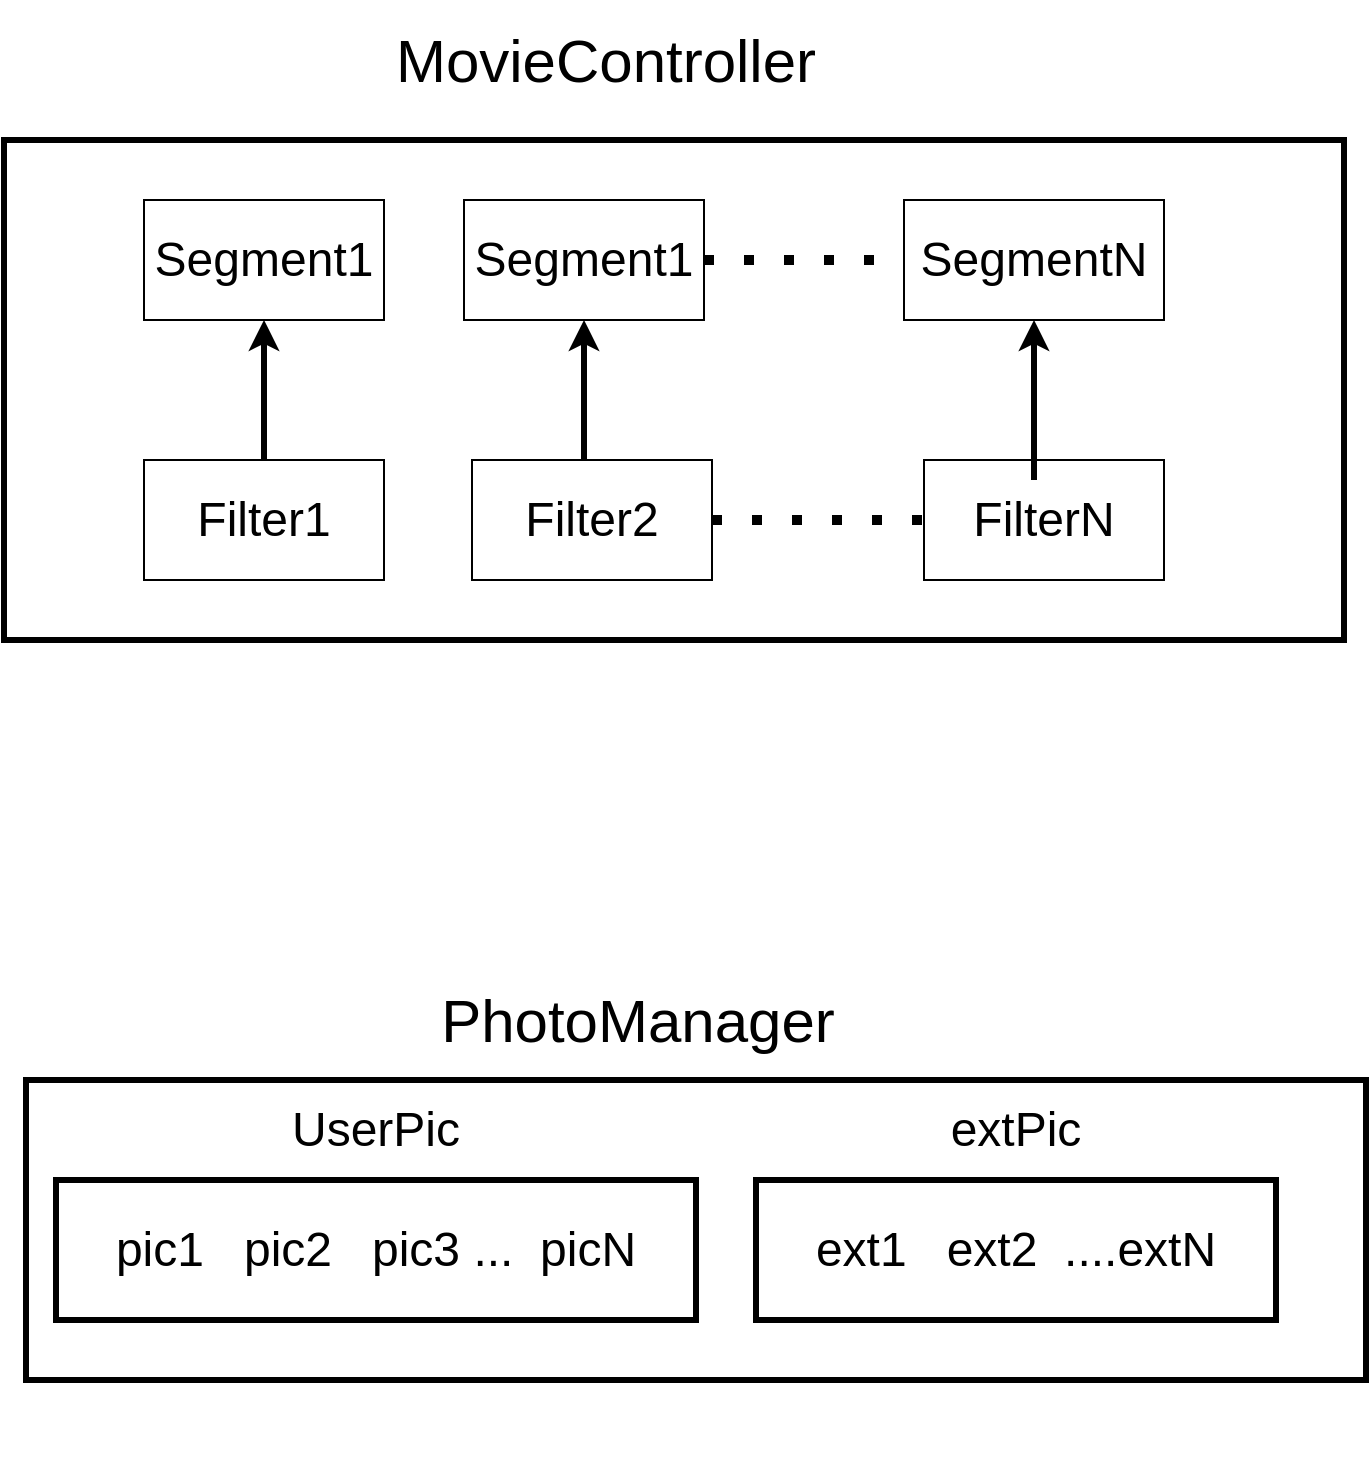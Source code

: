 <mxfile version="14.9.4" type="github">
  <diagram id="AVngD0tcw0efGsFr7O5R" name="Page-1">
    <mxGraphModel dx="1422" dy="702" grid="1" gridSize="10" guides="1" tooltips="1" connect="1" arrows="1" fold="1" page="1" pageScale="1" pageWidth="827" pageHeight="1169" math="0" shadow="0">
      <root>
        <mxCell id="0" />
        <mxCell id="1" parent="0" />
        <mxCell id="FLVjzXz2_E-ynMVPb_XI-14" value="" style="group" vertex="1" connectable="0" parent="1">
          <mxGeometry x="90" y="620" width="670" height="260" as="geometry" />
        </mxCell>
        <mxCell id="FLVjzXz2_E-ynMVPb_XI-11" value="" style="group" vertex="1" connectable="0" parent="FLVjzXz2_E-ynMVPb_XI-14">
          <mxGeometry y="70" width="670" height="190" as="geometry" />
        </mxCell>
        <mxCell id="Na_N96Jh_YFap5u9xBzC-9" value="" style="rounded=0;whiteSpace=wrap;html=1;strokeWidth=3;" parent="FLVjzXz2_E-ynMVPb_XI-11" vertex="1">
          <mxGeometry width="670" height="150" as="geometry" />
        </mxCell>
        <mxCell id="FLVjzXz2_E-ynMVPb_XI-6" value="" style="group" vertex="1" connectable="0" parent="FLVjzXz2_E-ynMVPb_XI-11">
          <mxGeometry x="15" y="10" width="640" height="180" as="geometry" />
        </mxCell>
        <mxCell id="Na_N96Jh_YFap5u9xBzC-3" value="&lt;font style=&quot;font-size: 24px&quot;&gt;pic1&amp;nbsp; &amp;nbsp;pic2&amp;nbsp; &amp;nbsp;pic3 ...&amp;nbsp; picN&lt;/font&gt;" style="rounded=0;whiteSpace=wrap;html=1;strokeWidth=3;" parent="FLVjzXz2_E-ynMVPb_XI-6" vertex="1">
          <mxGeometry y="40" width="320" height="70" as="geometry" />
        </mxCell>
        <mxCell id="Na_N96Jh_YFap5u9xBzC-4" value="&lt;span style=&quot;font-size: 24px&quot;&gt;UserPic&lt;/span&gt;" style="text;html=1;strokeColor=none;fillColor=none;align=center;verticalAlign=middle;whiteSpace=wrap;rounded=0;" parent="FLVjzXz2_E-ynMVPb_XI-6" vertex="1">
          <mxGeometry x="105" width="110" height="30" as="geometry" />
        </mxCell>
        <mxCell id="FLVjzXz2_E-ynMVPb_XI-8" value="" style="group" vertex="1" connectable="0" parent="FLVjzXz2_E-ynMVPb_XI-6">
          <mxGeometry x="350" y="5" width="260" height="105" as="geometry" />
        </mxCell>
        <mxCell id="FLVjzXz2_E-ynMVPb_XI-9" value="&lt;font style=&quot;font-size: 24px&quot;&gt;ext1&amp;nbsp; &amp;nbsp;ext2&amp;nbsp; ....extN&lt;/font&gt;" style="rounded=0;whiteSpace=wrap;html=1;strokeWidth=3;" vertex="1" parent="FLVjzXz2_E-ynMVPb_XI-8">
          <mxGeometry y="35" width="260" height="70" as="geometry" />
        </mxCell>
        <mxCell id="FLVjzXz2_E-ynMVPb_XI-10" value="&lt;span style=&quot;font-size: 24px&quot;&gt;extPic&lt;/span&gt;" style="text;html=1;strokeColor=none;fillColor=none;align=center;verticalAlign=middle;whiteSpace=wrap;rounded=0;" vertex="1" parent="FLVjzXz2_E-ynMVPb_XI-8">
          <mxGeometry x="70" width="120" height="20" as="geometry" />
        </mxCell>
        <mxCell id="FLVjzXz2_E-ynMVPb_XI-13" value="PhotoManager" style="text;html=1;strokeColor=none;fillColor=none;align=center;verticalAlign=middle;whiteSpace=wrap;rounded=0;fontSize=30;" vertex="1" parent="FLVjzXz2_E-ynMVPb_XI-14">
          <mxGeometry x="181" width="250" height="80" as="geometry" />
        </mxCell>
        <mxCell id="FLVjzXz2_E-ynMVPb_XI-96" value="" style="group" vertex="1" connectable="0" parent="1">
          <mxGeometry x="79" y="150" width="670" height="320" as="geometry" />
        </mxCell>
        <mxCell id="FLVjzXz2_E-ynMVPb_XI-77" value="" style="group;container=1;" vertex="1" connectable="0" parent="FLVjzXz2_E-ynMVPb_XI-96">
          <mxGeometry y="70" width="670" height="250" as="geometry" />
        </mxCell>
        <mxCell id="FLVjzXz2_E-ynMVPb_XI-47" value="" style="rounded=0;whiteSpace=wrap;html=1;strokeWidth=3;" vertex="1" parent="FLVjzXz2_E-ynMVPb_XI-77">
          <mxGeometry width="670" height="250" as="geometry" />
        </mxCell>
        <mxCell id="FLVjzXz2_E-ynMVPb_XI-63" value="" style="group" vertex="1" connectable="0" parent="FLVjzXz2_E-ynMVPb_XI-77">
          <mxGeometry x="70" y="30" width="510" height="190" as="geometry" />
        </mxCell>
        <mxCell id="FLVjzXz2_E-ynMVPb_XI-64" value="" style="group" vertex="1" connectable="0" parent="FLVjzXz2_E-ynMVPb_XI-63">
          <mxGeometry width="510" height="190" as="geometry" />
        </mxCell>
        <mxCell id="FLVjzXz2_E-ynMVPb_XI-65" value="" style="group" vertex="1" connectable="0" parent="FLVjzXz2_E-ynMVPb_XI-64">
          <mxGeometry width="510" height="60" as="geometry" />
        </mxCell>
        <mxCell id="FLVjzXz2_E-ynMVPb_XI-66" value="&lt;font style=&quot;font-size: 24px&quot;&gt;Segment1&lt;/font&gt;" style="rounded=0;whiteSpace=wrap;html=1;" vertex="1" parent="FLVjzXz2_E-ynMVPb_XI-65">
          <mxGeometry width="120" height="60" as="geometry" />
        </mxCell>
        <mxCell id="FLVjzXz2_E-ynMVPb_XI-67" value="&lt;font style=&quot;font-size: 24px&quot;&gt;Segment1&lt;/font&gt;" style="rounded=0;whiteSpace=wrap;html=1;" vertex="1" parent="FLVjzXz2_E-ynMVPb_XI-65">
          <mxGeometry x="160" width="120" height="60" as="geometry" />
        </mxCell>
        <mxCell id="FLVjzXz2_E-ynMVPb_XI-68" value="&lt;font style=&quot;font-size: 24px&quot;&gt;SegmentN&lt;/font&gt;" style="rounded=0;whiteSpace=wrap;html=1;" vertex="1" parent="FLVjzXz2_E-ynMVPb_XI-65">
          <mxGeometry x="380" width="130" height="60" as="geometry" />
        </mxCell>
        <mxCell id="FLVjzXz2_E-ynMVPb_XI-69" value="" style="endArrow=none;dashed=1;html=1;dashPattern=1 3;strokeWidth=5;entryX=0;entryY=0.5;entryDx=0;entryDy=0;exitX=1;exitY=0.5;exitDx=0;exitDy=0;" edge="1" parent="FLVjzXz2_E-ynMVPb_XI-65" source="FLVjzXz2_E-ynMVPb_XI-67" target="FLVjzXz2_E-ynMVPb_XI-68">
          <mxGeometry width="50" height="50" relative="1" as="geometry">
            <mxPoint x="320" y="280" as="sourcePoint" />
            <mxPoint x="370" y="230" as="targetPoint" />
          </mxGeometry>
        </mxCell>
        <mxCell id="FLVjzXz2_E-ynMVPb_XI-70" value="" style="endArrow=classic;html=1;strokeWidth=3;exitX=0.5;exitY=0;exitDx=0;exitDy=0;entryX=0.5;entryY=1;entryDx=0;entryDy=0;startArrow=none;" edge="1" parent="FLVjzXz2_E-ynMVPb_XI-64" source="FLVjzXz2_E-ynMVPb_XI-75" target="FLVjzXz2_E-ynMVPb_XI-66">
          <mxGeometry width="50" height="50" relative="1" as="geometry">
            <mxPoint x="20" y="110" as="sourcePoint" />
            <mxPoint x="70" y="60" as="targetPoint" />
          </mxGeometry>
        </mxCell>
        <mxCell id="FLVjzXz2_E-ynMVPb_XI-71" value="" style="endArrow=classic;html=1;strokeWidth=3;entryX=0.5;entryY=1;entryDx=0;entryDy=0;" edge="1" parent="FLVjzXz2_E-ynMVPb_XI-64" target="FLVjzXz2_E-ynMVPb_XI-67">
          <mxGeometry width="50" height="50" relative="1" as="geometry">
            <mxPoint x="220" y="130" as="sourcePoint" />
            <mxPoint x="310" y="220" as="targetPoint" />
          </mxGeometry>
        </mxCell>
        <mxCell id="FLVjzXz2_E-ynMVPb_XI-72" value="&lt;font style=&quot;font-size: 24px&quot;&gt;Filter2&lt;/font&gt;" style="rounded=0;whiteSpace=wrap;html=1;" vertex="1" parent="FLVjzXz2_E-ynMVPb_XI-64">
          <mxGeometry x="164" y="130" width="120" height="60" as="geometry" />
        </mxCell>
        <mxCell id="FLVjzXz2_E-ynMVPb_XI-73" value="" style="endArrow=none;dashed=1;html=1;dashPattern=1 3;strokeWidth=5;entryX=0;entryY=0.5;entryDx=0;entryDy=0;exitX=1;exitY=0.5;exitDx=0;exitDy=0;" edge="1" parent="FLVjzXz2_E-ynMVPb_XI-64" source="FLVjzXz2_E-ynMVPb_XI-72" target="FLVjzXz2_E-ynMVPb_XI-74">
          <mxGeometry width="50" height="50" relative="1" as="geometry">
            <mxPoint x="130" y="-130" as="sourcePoint" />
            <mxPoint x="180" y="-180" as="targetPoint" />
          </mxGeometry>
        </mxCell>
        <mxCell id="FLVjzXz2_E-ynMVPb_XI-74" value="&lt;font style=&quot;font-size: 24px&quot;&gt;FilterN&lt;/font&gt;" style="rounded=0;whiteSpace=wrap;html=1;" vertex="1" parent="FLVjzXz2_E-ynMVPb_XI-64">
          <mxGeometry x="390" y="130" width="120" height="60" as="geometry" />
        </mxCell>
        <mxCell id="FLVjzXz2_E-ynMVPb_XI-75" value="&lt;font style=&quot;font-size: 24px&quot;&gt;Filter1&lt;/font&gt;" style="rounded=0;whiteSpace=wrap;html=1;" vertex="1" parent="FLVjzXz2_E-ynMVPb_XI-64">
          <mxGeometry y="130" width="120" height="60" as="geometry" />
        </mxCell>
        <mxCell id="FLVjzXz2_E-ynMVPb_XI-76" value="" style="endArrow=classic;html=1;strokeWidth=3;entryX=0.5;entryY=1;entryDx=0;entryDy=0;" edge="1" parent="FLVjzXz2_E-ynMVPb_XI-63" target="FLVjzXz2_E-ynMVPb_XI-68">
          <mxGeometry width="50" height="50" relative="1" as="geometry">
            <mxPoint x="445" y="140" as="sourcePoint" />
            <mxPoint x="320" y="180" as="targetPoint" />
          </mxGeometry>
        </mxCell>
        <mxCell id="FLVjzXz2_E-ynMVPb_XI-78" value="&lt;span style=&quot;font-size: 30px&quot;&gt;MovieController&lt;/span&gt;" style="text;html=1;strokeColor=none;fillColor=none;align=center;verticalAlign=middle;whiteSpace=wrap;rounded=0;" vertex="1" parent="FLVjzXz2_E-ynMVPb_XI-96">
          <mxGeometry x="171" width="260" height="60" as="geometry" />
        </mxCell>
      </root>
    </mxGraphModel>
  </diagram>
</mxfile>
